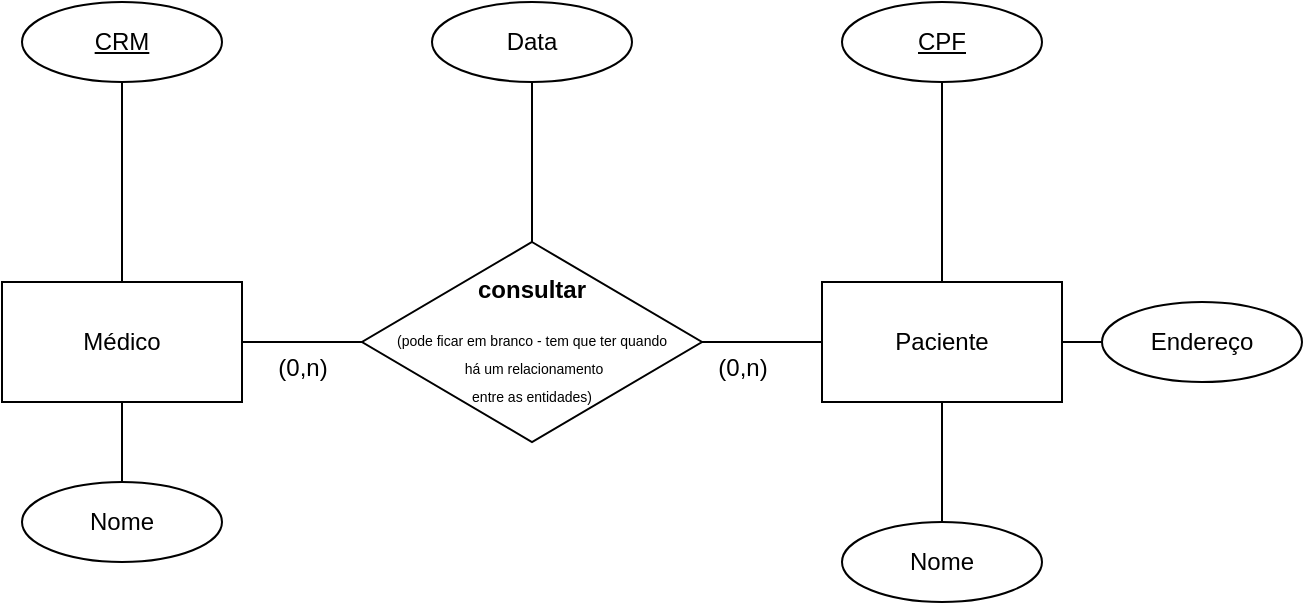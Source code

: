 <mxfile version="23.0.2" type="device">
  <diagram name="Página-1" id="9hihOX0OBgIf1be3JVfu">
    <mxGraphModel dx="763" dy="531" grid="1" gridSize="10" guides="1" tooltips="1" connect="1" arrows="1" fold="1" page="1" pageScale="1" pageWidth="827" pageHeight="1169" math="0" shadow="0">
      <root>
        <mxCell id="0" />
        <mxCell id="1" parent="0" />
        <mxCell id="EfU0JayARY2HxQ_avZjF-4" style="edgeStyle=orthogonalEdgeStyle;rounded=0;orthogonalLoop=1;jettySize=auto;html=1;entryX=0;entryY=0.5;entryDx=0;entryDy=0;endArrow=none;endFill=0;" edge="1" parent="1" source="EfU0JayARY2HxQ_avZjF-1" target="EfU0JayARY2HxQ_avZjF-3">
          <mxGeometry relative="1" as="geometry">
            <mxPoint x="340" y="290" as="targetPoint" />
          </mxGeometry>
        </mxCell>
        <mxCell id="EfU0JayARY2HxQ_avZjF-1" value="Médico" style="whiteSpace=wrap;html=1;align=center;" vertex="1" parent="1">
          <mxGeometry x="140" y="260" width="120" height="60" as="geometry" />
        </mxCell>
        <mxCell id="EfU0JayARY2HxQ_avZjF-2" value="Paciente" style="whiteSpace=wrap;html=1;align=center;" vertex="1" parent="1">
          <mxGeometry x="550" y="260" width="120" height="60" as="geometry" />
        </mxCell>
        <mxCell id="EfU0JayARY2HxQ_avZjF-7" style="edgeStyle=orthogonalEdgeStyle;rounded=0;orthogonalLoop=1;jettySize=auto;html=1;entryX=0;entryY=0.5;entryDx=0;entryDy=0;endArrow=none;endFill=0;" edge="1" parent="1" source="EfU0JayARY2HxQ_avZjF-3" target="EfU0JayARY2HxQ_avZjF-2">
          <mxGeometry relative="1" as="geometry" />
        </mxCell>
        <mxCell id="EfU0JayARY2HxQ_avZjF-19" style="edgeStyle=orthogonalEdgeStyle;rounded=0;orthogonalLoop=1;jettySize=auto;html=1;entryX=0.5;entryY=1;entryDx=0;entryDy=0;endArrow=none;endFill=0;" edge="1" parent="1" source="EfU0JayARY2HxQ_avZjF-3" target="EfU0JayARY2HxQ_avZjF-18">
          <mxGeometry relative="1" as="geometry" />
        </mxCell>
        <mxCell id="EfU0JayARY2HxQ_avZjF-3" value="&lt;p style=&quot;line-height: 100%;&quot;&gt;&lt;font style=&quot;&quot;&gt;&lt;font style=&quot;&quot;&gt;&lt;b&gt;consultar&lt;/b&gt;&lt;/font&gt;&lt;/font&gt;&lt;/p&gt;&lt;p style=&quot;line-height: 100%;&quot;&gt;&lt;font style=&quot;&quot;&gt;&lt;font style=&quot;font-size: 7px;&quot;&gt;(pode ficar&amp;nbsp;em branco - tem que ter quando&lt;br&gt;&amp;nbsp;há um relacionamento &lt;br&gt;entre as entidades)&lt;/font&gt;&lt;/font&gt;&lt;/p&gt;" style="shape=rhombus;perimeter=rhombusPerimeter;whiteSpace=wrap;html=1;align=center;" vertex="1" parent="1">
          <mxGeometry x="320" y="240" width="170" height="100" as="geometry" />
        </mxCell>
        <mxCell id="EfU0JayARY2HxQ_avZjF-10" style="edgeStyle=orthogonalEdgeStyle;rounded=0;orthogonalLoop=1;jettySize=auto;html=1;entryX=0.5;entryY=0;entryDx=0;entryDy=0;endArrow=none;endFill=0;" edge="1" parent="1" source="EfU0JayARY2HxQ_avZjF-8" target="EfU0JayARY2HxQ_avZjF-1">
          <mxGeometry relative="1" as="geometry" />
        </mxCell>
        <mxCell id="EfU0JayARY2HxQ_avZjF-8" value="CRM" style="ellipse;whiteSpace=wrap;html=1;align=center;fontStyle=4;" vertex="1" parent="1">
          <mxGeometry x="150" y="120" width="100" height="40" as="geometry" />
        </mxCell>
        <mxCell id="EfU0JayARY2HxQ_avZjF-11" style="edgeStyle=orthogonalEdgeStyle;rounded=0;orthogonalLoop=1;jettySize=auto;html=1;entryX=0.5;entryY=1;entryDx=0;entryDy=0;endArrow=none;endFill=0;" edge="1" parent="1" source="EfU0JayARY2HxQ_avZjF-9" target="EfU0JayARY2HxQ_avZjF-1">
          <mxGeometry relative="1" as="geometry" />
        </mxCell>
        <mxCell id="EfU0JayARY2HxQ_avZjF-9" value="Nome" style="ellipse;whiteSpace=wrap;html=1;align=center;" vertex="1" parent="1">
          <mxGeometry x="150" y="360" width="100" height="40" as="geometry" />
        </mxCell>
        <mxCell id="EfU0JayARY2HxQ_avZjF-15" style="edgeStyle=orthogonalEdgeStyle;rounded=0;orthogonalLoop=1;jettySize=auto;html=1;entryX=0.5;entryY=0;entryDx=0;entryDy=0;endArrow=none;endFill=0;" edge="1" parent="1" source="EfU0JayARY2HxQ_avZjF-12" target="EfU0JayARY2HxQ_avZjF-2">
          <mxGeometry relative="1" as="geometry" />
        </mxCell>
        <mxCell id="EfU0JayARY2HxQ_avZjF-12" value="CPF" style="ellipse;whiteSpace=wrap;html=1;align=center;fontStyle=4;" vertex="1" parent="1">
          <mxGeometry x="560" y="120" width="100" height="40" as="geometry" />
        </mxCell>
        <mxCell id="EfU0JayARY2HxQ_avZjF-13" value="Endereço" style="ellipse;whiteSpace=wrap;html=1;align=center;" vertex="1" parent="1">
          <mxGeometry x="690" y="270" width="100" height="40" as="geometry" />
        </mxCell>
        <mxCell id="EfU0JayARY2HxQ_avZjF-16" style="edgeStyle=orthogonalEdgeStyle;rounded=0;orthogonalLoop=1;jettySize=auto;html=1;entryX=0.25;entryY=1;entryDx=0;entryDy=0;endArrow=none;endFill=0;" edge="1" parent="1" source="EfU0JayARY2HxQ_avZjF-14" target="EfU0JayARY2HxQ_avZjF-2">
          <mxGeometry relative="1" as="geometry">
            <Array as="points">
              <mxPoint x="610" y="320" />
            </Array>
          </mxGeometry>
        </mxCell>
        <mxCell id="EfU0JayARY2HxQ_avZjF-14" value="Nome" style="ellipse;whiteSpace=wrap;html=1;align=center;" vertex="1" parent="1">
          <mxGeometry x="560" y="380" width="100" height="40" as="geometry" />
        </mxCell>
        <mxCell id="EfU0JayARY2HxQ_avZjF-17" style="edgeStyle=orthogonalEdgeStyle;rounded=0;orthogonalLoop=1;jettySize=auto;html=1;endArrow=none;endFill=0;" edge="1" parent="1" source="EfU0JayARY2HxQ_avZjF-13" target="EfU0JayARY2HxQ_avZjF-2">
          <mxGeometry relative="1" as="geometry">
            <Array as="points">
              <mxPoint x="700" y="290" />
            </Array>
          </mxGeometry>
        </mxCell>
        <mxCell id="EfU0JayARY2HxQ_avZjF-18" value="Data" style="ellipse;whiteSpace=wrap;html=1;align=center;" vertex="1" parent="1">
          <mxGeometry x="355" y="120" width="100" height="40" as="geometry" />
        </mxCell>
        <mxCell id="EfU0JayARY2HxQ_avZjF-20" value="(0,n)" style="text;html=1;align=center;verticalAlign=middle;resizable=0;points=[];autosize=1;strokeColor=none;fillColor=none;" vertex="1" parent="1">
          <mxGeometry x="265" y="288" width="50" height="30" as="geometry" />
        </mxCell>
        <mxCell id="EfU0JayARY2HxQ_avZjF-21" value="(0,n)" style="text;html=1;align=center;verticalAlign=middle;resizable=0;points=[];autosize=1;strokeColor=none;fillColor=none;" vertex="1" parent="1">
          <mxGeometry x="485" y="288" width="50" height="30" as="geometry" />
        </mxCell>
      </root>
    </mxGraphModel>
  </diagram>
</mxfile>
